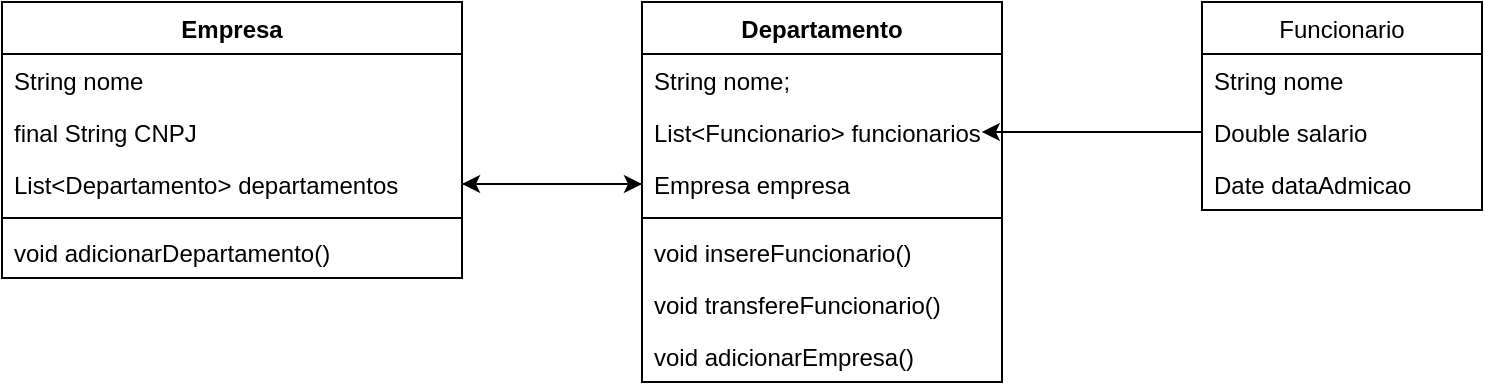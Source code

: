 <mxfile version="20.7.4" type="device"><diagram id="C5RBs43oDa-KdzZeNtuy" name="Page-1"><mxGraphModel dx="1120" dy="566" grid="1" gridSize="10" guides="1" tooltips="1" connect="1" arrows="1" fold="1" page="1" pageScale="1" pageWidth="827" pageHeight="1169" math="0" shadow="0"><root><mxCell id="WIyWlLk6GJQsqaUBKTNV-0"/><mxCell id="WIyWlLk6GJQsqaUBKTNV-1" parent="WIyWlLk6GJQsqaUBKTNV-0"/><mxCell id="WpgoZUc8cMVajrtpKcXR-0" value="Funcionario" style="swimlane;fontStyle=0;childLayout=stackLayout;horizontal=1;startSize=26;fillColor=none;horizontalStack=0;resizeParent=1;resizeParentMax=0;resizeLast=0;collapsible=1;marginBottom=0;" vertex="1" parent="WIyWlLk6GJQsqaUBKTNV-1"><mxGeometry x="630" y="20" width="140" height="104" as="geometry"/></mxCell><mxCell id="WpgoZUc8cMVajrtpKcXR-1" value="String nome" style="text;strokeColor=none;fillColor=none;align=left;verticalAlign=top;spacingLeft=4;spacingRight=4;overflow=hidden;rotatable=0;points=[[0,0.5],[1,0.5]];portConstraint=eastwest;" vertex="1" parent="WpgoZUc8cMVajrtpKcXR-0"><mxGeometry y="26" width="140" height="26" as="geometry"/></mxCell><mxCell id="WpgoZUc8cMVajrtpKcXR-2" value="Double salario" style="text;strokeColor=none;fillColor=none;align=left;verticalAlign=top;spacingLeft=4;spacingRight=4;overflow=hidden;rotatable=0;points=[[0,0.5],[1,0.5]];portConstraint=eastwest;" vertex="1" parent="WpgoZUc8cMVajrtpKcXR-0"><mxGeometry y="52" width="140" height="26" as="geometry"/></mxCell><mxCell id="WpgoZUc8cMVajrtpKcXR-3" value="Date dataAdmicao" style="text;strokeColor=none;fillColor=none;align=left;verticalAlign=top;spacingLeft=4;spacingRight=4;overflow=hidden;rotatable=0;points=[[0,0.5],[1,0.5]];portConstraint=eastwest;" vertex="1" parent="WpgoZUc8cMVajrtpKcXR-0"><mxGeometry y="78" width="140" height="26" as="geometry"/></mxCell><mxCell id="WpgoZUc8cMVajrtpKcXR-4" value="Departamento" style="swimlane;fontStyle=1;align=center;verticalAlign=top;childLayout=stackLayout;horizontal=1;startSize=26;horizontalStack=0;resizeParent=1;resizeParentMax=0;resizeLast=0;collapsible=1;marginBottom=0;" vertex="1" parent="WIyWlLk6GJQsqaUBKTNV-1"><mxGeometry x="350" y="20" width="180" height="190" as="geometry"/></mxCell><mxCell id="WpgoZUc8cMVajrtpKcXR-15" value="String nome;" style="text;strokeColor=none;fillColor=none;align=left;verticalAlign=top;spacingLeft=4;spacingRight=4;overflow=hidden;rotatable=0;points=[[0,0.5],[1,0.5]];portConstraint=eastwest;" vertex="1" parent="WpgoZUc8cMVajrtpKcXR-4"><mxGeometry y="26" width="180" height="26" as="geometry"/></mxCell><mxCell id="WpgoZUc8cMVajrtpKcXR-5" value="List&lt;Funcionario&gt; funcionarios" style="text;strokeColor=none;fillColor=none;align=left;verticalAlign=top;spacingLeft=4;spacingRight=4;overflow=hidden;rotatable=0;points=[[0,0.5],[1,0.5]];portConstraint=eastwest;" vertex="1" parent="WpgoZUc8cMVajrtpKcXR-4"><mxGeometry y="52" width="180" height="26" as="geometry"/></mxCell><mxCell id="WpgoZUc8cMVajrtpKcXR-16" value="Empresa empresa" style="text;strokeColor=none;fillColor=none;align=left;verticalAlign=top;spacingLeft=4;spacingRight=4;overflow=hidden;rotatable=0;points=[[0,0.5],[1,0.5]];portConstraint=eastwest;" vertex="1" parent="WpgoZUc8cMVajrtpKcXR-4"><mxGeometry y="78" width="180" height="26" as="geometry"/></mxCell><mxCell id="WpgoZUc8cMVajrtpKcXR-6" value="" style="line;strokeWidth=1;fillColor=none;align=left;verticalAlign=middle;spacingTop=-1;spacingLeft=3;spacingRight=3;rotatable=0;labelPosition=right;points=[];portConstraint=eastwest;strokeColor=inherit;" vertex="1" parent="WpgoZUc8cMVajrtpKcXR-4"><mxGeometry y="104" width="180" height="8" as="geometry"/></mxCell><mxCell id="WpgoZUc8cMVajrtpKcXR-7" value="void insereFuncionario()" style="text;strokeColor=none;fillColor=none;align=left;verticalAlign=top;spacingLeft=4;spacingRight=4;overflow=hidden;rotatable=0;points=[[0,0.5],[1,0.5]];portConstraint=eastwest;" vertex="1" parent="WpgoZUc8cMVajrtpKcXR-4"><mxGeometry y="112" width="180" height="26" as="geometry"/></mxCell><mxCell id="WpgoZUc8cMVajrtpKcXR-13" value="void transfereFuncionario()" style="text;strokeColor=none;fillColor=none;align=left;verticalAlign=top;spacingLeft=4;spacingRight=4;overflow=hidden;rotatable=0;points=[[0,0.5],[1,0.5]];portConstraint=eastwest;" vertex="1" parent="WpgoZUc8cMVajrtpKcXR-4"><mxGeometry y="138" width="180" height="26" as="geometry"/></mxCell><mxCell id="WpgoZUc8cMVajrtpKcXR-23" value="void adicionarEmpresa()" style="text;strokeColor=none;fillColor=none;align=left;verticalAlign=top;spacingLeft=4;spacingRight=4;overflow=hidden;rotatable=0;points=[[0,0.5],[1,0.5]];portConstraint=eastwest;" vertex="1" parent="WpgoZUc8cMVajrtpKcXR-4"><mxGeometry y="164" width="180" height="26" as="geometry"/></mxCell><mxCell id="WpgoZUc8cMVajrtpKcXR-17" value="Empresa" style="swimlane;fontStyle=1;align=center;verticalAlign=top;childLayout=stackLayout;horizontal=1;startSize=26;horizontalStack=0;resizeParent=1;resizeParentMax=0;resizeLast=0;collapsible=1;marginBottom=0;" vertex="1" parent="WIyWlLk6GJQsqaUBKTNV-1"><mxGeometry x="30" y="20" width="230" height="138" as="geometry"/></mxCell><mxCell id="WpgoZUc8cMVajrtpKcXR-18" value="String nome" style="text;strokeColor=none;fillColor=none;align=left;verticalAlign=top;spacingLeft=4;spacingRight=4;overflow=hidden;rotatable=0;points=[[0,0.5],[1,0.5]];portConstraint=eastwest;" vertex="1" parent="WpgoZUc8cMVajrtpKcXR-17"><mxGeometry y="26" width="230" height="26" as="geometry"/></mxCell><mxCell id="WpgoZUc8cMVajrtpKcXR-21" value="final String CNPJ" style="text;strokeColor=none;fillColor=none;align=left;verticalAlign=top;spacingLeft=4;spacingRight=4;overflow=hidden;rotatable=0;points=[[0,0.5],[1,0.5]];portConstraint=eastwest;" vertex="1" parent="WpgoZUc8cMVajrtpKcXR-17"><mxGeometry y="52" width="230" height="26" as="geometry"/></mxCell><mxCell id="WpgoZUc8cMVajrtpKcXR-22" value="List&lt;Departamento&gt; departamentos" style="text;strokeColor=none;fillColor=none;align=left;verticalAlign=top;spacingLeft=4;spacingRight=4;overflow=hidden;rotatable=0;points=[[0,0.5],[1,0.5]];portConstraint=eastwest;" vertex="1" parent="WpgoZUc8cMVajrtpKcXR-17"><mxGeometry y="78" width="230" height="26" as="geometry"/></mxCell><mxCell id="WpgoZUc8cMVajrtpKcXR-19" value="" style="line;strokeWidth=1;fillColor=none;align=left;verticalAlign=middle;spacingTop=-1;spacingLeft=3;spacingRight=3;rotatable=0;labelPosition=right;points=[];portConstraint=eastwest;strokeColor=inherit;" vertex="1" parent="WpgoZUc8cMVajrtpKcXR-17"><mxGeometry y="104" width="230" height="8" as="geometry"/></mxCell><mxCell id="WpgoZUc8cMVajrtpKcXR-20" value="void adicionarDepartamento()" style="text;strokeColor=none;fillColor=none;align=left;verticalAlign=top;spacingLeft=4;spacingRight=4;overflow=hidden;rotatable=0;points=[[0,0.5],[1,0.5]];portConstraint=eastwest;" vertex="1" parent="WpgoZUc8cMVajrtpKcXR-17"><mxGeometry y="112" width="230" height="26" as="geometry"/></mxCell><mxCell id="WpgoZUc8cMVajrtpKcXR-26" style="edgeStyle=orthogonalEdgeStyle;rounded=0;orthogonalLoop=1;jettySize=auto;html=1;entryX=0.944;entryY=0.5;entryDx=0;entryDy=0;entryPerimeter=0;" edge="1" parent="WIyWlLk6GJQsqaUBKTNV-1" source="WpgoZUc8cMVajrtpKcXR-2" target="WpgoZUc8cMVajrtpKcXR-5"><mxGeometry relative="1" as="geometry"/></mxCell><mxCell id="WpgoZUc8cMVajrtpKcXR-28" style="edgeStyle=orthogonalEdgeStyle;rounded=0;orthogonalLoop=1;jettySize=auto;html=1;" edge="1" parent="WIyWlLk6GJQsqaUBKTNV-1" source="WpgoZUc8cMVajrtpKcXR-16" target="WpgoZUc8cMVajrtpKcXR-22"><mxGeometry relative="1" as="geometry"/></mxCell><mxCell id="WpgoZUc8cMVajrtpKcXR-29" style="edgeStyle=orthogonalEdgeStyle;rounded=0;orthogonalLoop=1;jettySize=auto;html=1;" edge="1" parent="WIyWlLk6GJQsqaUBKTNV-1" source="WpgoZUc8cMVajrtpKcXR-22" target="WpgoZUc8cMVajrtpKcXR-16"><mxGeometry relative="1" as="geometry"/></mxCell></root></mxGraphModel></diagram></mxfile>